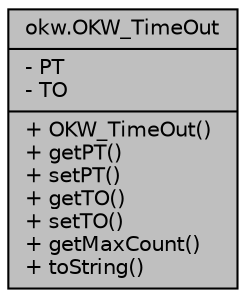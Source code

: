 digraph "okw.OKW_TimeOut"
{
 // INTERACTIVE_SVG=YES
 // LATEX_PDF_SIZE
  edge [fontname="Helvetica",fontsize="10",labelfontname="Helvetica",labelfontsize="10"];
  node [fontname="Helvetica",fontsize="10",shape=record];
  Node1 [label="{okw.OKW_TimeOut\n|- PT\l- TO\l|+ OKW_TimeOut()\l+ getPT()\l+ setPT()\l+ getTO()\l+ setTO()\l+ getMaxCount()\l+ toString()\l}",height=0.2,width=0.4,color="black", fillcolor="grey75", style="filled", fontcolor="black",tooltip=" "];
}
